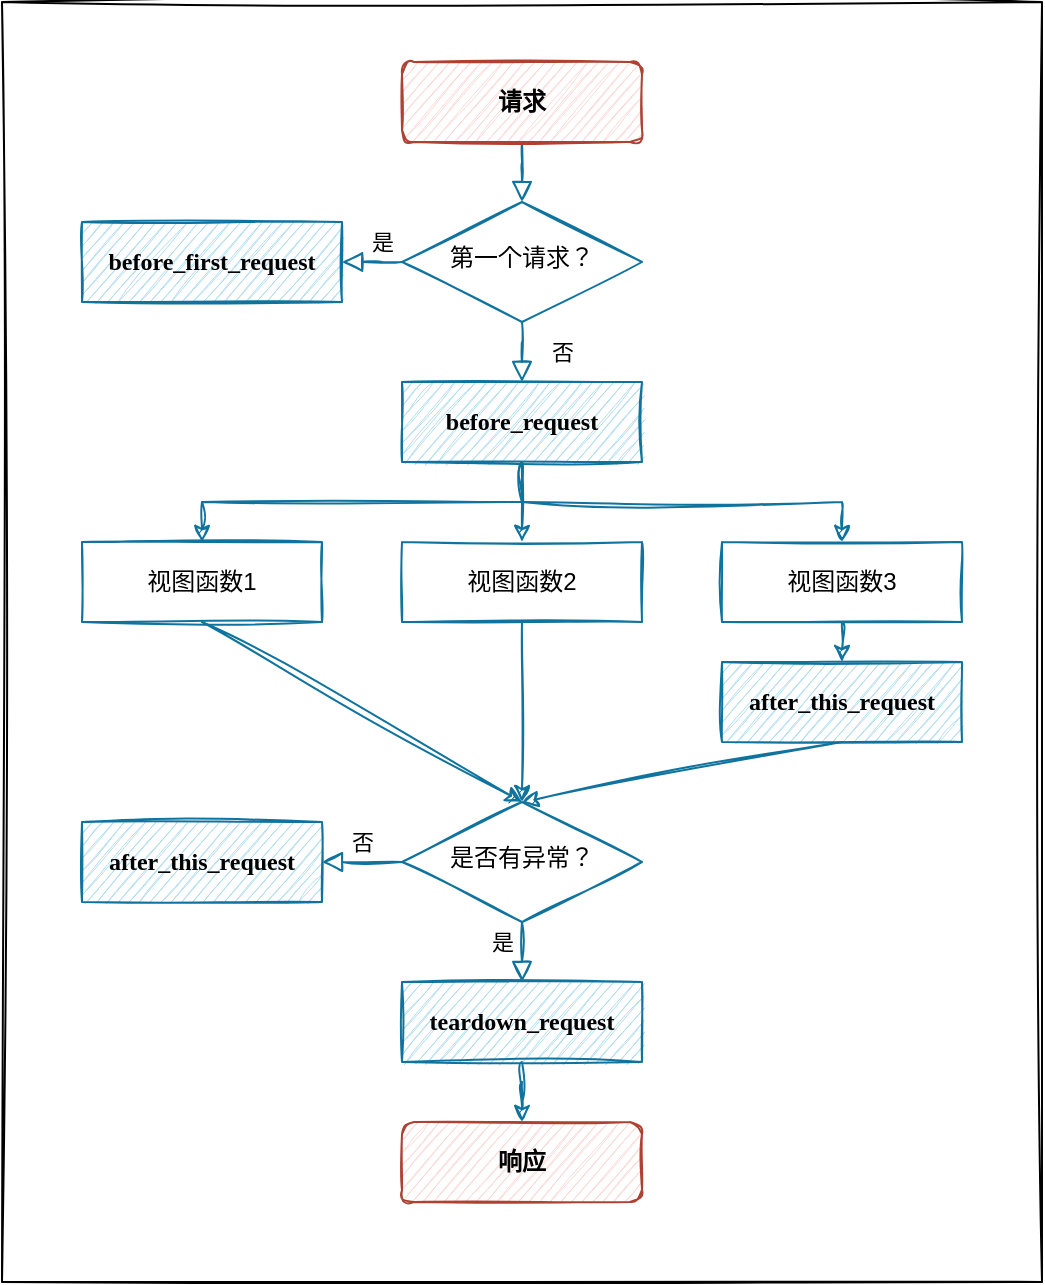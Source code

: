 <mxfile version="20.4.0" type="device"><diagram id="C5RBs43oDa-KdzZeNtuy" name="Page-1"><mxGraphModel dx="1483" dy="766" grid="1" gridSize="10" guides="1" tooltips="1" connect="1" arrows="1" fold="1" page="1" pageScale="1" pageWidth="827" pageHeight="1169" math="0" shadow="0"><root><mxCell id="WIyWlLk6GJQsqaUBKTNV-0"/><mxCell id="WIyWlLk6GJQsqaUBKTNV-1" parent="WIyWlLk6GJQsqaUBKTNV-0"/><mxCell id="WIyWlLk6GJQsqaUBKTNV-2" value="" style="rounded=0;html=1;jettySize=auto;orthogonalLoop=1;fontSize=11;endArrow=block;endFill=0;endSize=8;strokeWidth=1;shadow=0;labelBackgroundColor=none;edgeStyle=orthogonalEdgeStyle;sketch=1;fillColor=#b1ddf0;strokeColor=#10739e;" parent="WIyWlLk6GJQsqaUBKTNV-1" source="WIyWlLk6GJQsqaUBKTNV-3" target="WIyWlLk6GJQsqaUBKTNV-6" edge="1"><mxGeometry relative="1" as="geometry"/></mxCell><mxCell id="WIyWlLk6GJQsqaUBKTNV-3" value="请求" style="rounded=1;whiteSpace=wrap;html=1;fontSize=12;glass=0;strokeWidth=1;shadow=0;sketch=1;fontStyle=1;fillColor=#fad9d5;strokeColor=#ae4132;" parent="WIyWlLk6GJQsqaUBKTNV-1" vertex="1"><mxGeometry x="360" y="70" width="120" height="40" as="geometry"/></mxCell><mxCell id="WIyWlLk6GJQsqaUBKTNV-4" value="否" style="rounded=0;html=1;jettySize=auto;orthogonalLoop=1;fontSize=11;endArrow=block;endFill=0;endSize=8;strokeWidth=1;shadow=0;labelBackgroundColor=none;edgeStyle=orthogonalEdgeStyle;sketch=1;entryX=0.5;entryY=0;entryDx=0;entryDy=0;fillColor=#b1ddf0;strokeColor=#10739e;" parent="WIyWlLk6GJQsqaUBKTNV-1" source="WIyWlLk6GJQsqaUBKTNV-6" target="1mlN96zwC4c0GQwCLOPl-0" edge="1"><mxGeometry y="-20" relative="1" as="geometry"><mxPoint as="offset"/><mxPoint x="430" y="340" as="targetPoint"/><Array as="points"/></mxGeometry></mxCell><mxCell id="WIyWlLk6GJQsqaUBKTNV-5" value="是" style="edgeStyle=orthogonalEdgeStyle;rounded=0;html=1;jettySize=auto;orthogonalLoop=1;fontSize=11;endArrow=block;endFill=0;endSize=8;strokeWidth=1;shadow=0;labelBackgroundColor=none;sketch=1;fillColor=#b1ddf0;strokeColor=#10739e;" parent="WIyWlLk6GJQsqaUBKTNV-1" source="WIyWlLk6GJQsqaUBKTNV-6" target="WIyWlLk6GJQsqaUBKTNV-7" edge="1"><mxGeometry x="0.202" y="-10" relative="1" as="geometry"><mxPoint as="offset"/></mxGeometry></mxCell><mxCell id="WIyWlLk6GJQsqaUBKTNV-6" value="第一个请求？" style="rhombus;whiteSpace=wrap;html=1;shadow=0;fontFamily=Helvetica;fontSize=12;align=center;strokeWidth=1;spacing=6;spacingTop=-4;sketch=1;fillColor=none;strokeColor=#10739e;" parent="WIyWlLk6GJQsqaUBKTNV-1" vertex="1"><mxGeometry x="360" y="140" width="120" height="60" as="geometry"/></mxCell><mxCell id="WIyWlLk6GJQsqaUBKTNV-7" value="before_first_request" style="rounded=0;whiteSpace=wrap;html=1;fontSize=12;glass=0;strokeWidth=1;shadow=0;sketch=1;fontFamily=Comic Sans MS;fontStyle=1;fillColor=#b1ddf0;strokeColor=#10739e;" parent="WIyWlLk6GJQsqaUBKTNV-1" vertex="1"><mxGeometry x="200" y="150" width="130" height="40" as="geometry"/></mxCell><mxCell id="WIyWlLk6GJQsqaUBKTNV-8" value="否" style="rounded=0;html=1;jettySize=auto;orthogonalLoop=1;fontSize=11;endArrow=block;endFill=0;endSize=8;strokeWidth=1;shadow=0;labelBackgroundColor=none;edgeStyle=orthogonalEdgeStyle;sketch=1;entryX=1;entryY=0.5;entryDx=0;entryDy=0;fillColor=#b1ddf0;strokeColor=#10739e;" parent="WIyWlLk6GJQsqaUBKTNV-1" source="WIyWlLk6GJQsqaUBKTNV-10" target="1mlN96zwC4c0GQwCLOPl-18" edge="1"><mxGeometry y="-10" relative="1" as="geometry"><mxPoint as="offset"/><mxPoint x="727" y="270" as="targetPoint"/><Array as="points"/></mxGeometry></mxCell><mxCell id="WIyWlLk6GJQsqaUBKTNV-10" value="是否有异常？" style="rhombus;whiteSpace=wrap;html=1;shadow=0;fontFamily=Helvetica;fontSize=12;align=center;strokeWidth=1;spacing=6;spacingTop=-4;sketch=1;fillColor=none;strokeColor=#10739e;" parent="WIyWlLk6GJQsqaUBKTNV-1" vertex="1"><mxGeometry x="360" y="440" width="120" height="60" as="geometry"/></mxCell><mxCell id="WIyWlLk6GJQsqaUBKTNV-11" value="响应" style="rounded=1;whiteSpace=wrap;html=1;fontSize=12;glass=0;strokeWidth=1;shadow=0;sketch=1;fontStyle=1;fillColor=#fad9d5;strokeColor=#ae4132;" parent="WIyWlLk6GJQsqaUBKTNV-1" vertex="1"><mxGeometry x="360" y="600" width="120" height="40" as="geometry"/></mxCell><mxCell id="1mlN96zwC4c0GQwCLOPl-7" value="" style="edgeStyle=orthogonalEdgeStyle;rounded=0;sketch=1;hachureGap=4;jiggle=2;orthogonalLoop=1;jettySize=auto;html=1;fontFamily=Comic Sans MS;fontSize=16;fillColor=#b1ddf0;strokeColor=#10739e;" edge="1" parent="WIyWlLk6GJQsqaUBKTNV-1" source="1mlN96zwC4c0GQwCLOPl-0" target="1mlN96zwC4c0GQwCLOPl-2"><mxGeometry relative="1" as="geometry"/></mxCell><mxCell id="1mlN96zwC4c0GQwCLOPl-0" value="before_request" style="rounded=0;whiteSpace=wrap;html=1;fontSize=12;glass=0;strokeWidth=1;shadow=0;sketch=1;fontFamily=Comic Sans MS;fontStyle=1;fillColor=#b1ddf0;strokeColor=#10739e;" vertex="1" parent="WIyWlLk6GJQsqaUBKTNV-1"><mxGeometry x="360" y="230" width="120" height="40" as="geometry"/></mxCell><mxCell id="1mlN96zwC4c0GQwCLOPl-1" value="视图函数1" style="rounded=0;whiteSpace=wrap;html=1;fontSize=12;glass=0;strokeWidth=1;shadow=0;sketch=1;fillColor=none;strokeColor=#10739e;" vertex="1" parent="WIyWlLk6GJQsqaUBKTNV-1"><mxGeometry x="200" y="310" width="120" height="40" as="geometry"/></mxCell><mxCell id="1mlN96zwC4c0GQwCLOPl-2" value="视图函数2" style="rounded=0;whiteSpace=wrap;html=1;fontSize=12;glass=0;strokeWidth=1;shadow=0;sketch=1;fillColor=none;strokeColor=#10739e;" vertex="1" parent="WIyWlLk6GJQsqaUBKTNV-1"><mxGeometry x="360" y="310" width="120" height="40" as="geometry"/></mxCell><mxCell id="1mlN96zwC4c0GQwCLOPl-11" value="" style="edgeStyle=orthogonalEdgeStyle;rounded=0;sketch=1;hachureGap=4;jiggle=2;orthogonalLoop=1;jettySize=auto;html=1;fontFamily=Comic Sans MS;fontSize=16;fillColor=#b1ddf0;strokeColor=#10739e;" edge="1" parent="WIyWlLk6GJQsqaUBKTNV-1" source="1mlN96zwC4c0GQwCLOPl-3"><mxGeometry relative="1" as="geometry"><mxPoint x="580" y="370.0" as="targetPoint"/></mxGeometry></mxCell><mxCell id="1mlN96zwC4c0GQwCLOPl-3" value="视图函数3" style="rounded=0;whiteSpace=wrap;html=1;fontSize=12;glass=0;strokeWidth=1;shadow=0;sketch=1;fillColor=none;strokeColor=#10739e;" vertex="1" parent="WIyWlLk6GJQsqaUBKTNV-1"><mxGeometry x="520" y="310" width="120" height="40" as="geometry"/></mxCell><mxCell id="1mlN96zwC4c0GQwCLOPl-8" value="" style="edgeStyle=orthogonalEdgeStyle;rounded=0;sketch=1;hachureGap=4;jiggle=2;orthogonalLoop=1;jettySize=auto;html=1;fontFamily=Comic Sans MS;fontSize=16;entryX=0.5;entryY=0;entryDx=0;entryDy=0;exitX=0.5;exitY=1;exitDx=0;exitDy=0;fillColor=#b1ddf0;strokeColor=#10739e;" edge="1" parent="WIyWlLk6GJQsqaUBKTNV-1" source="1mlN96zwC4c0GQwCLOPl-0" target="1mlN96zwC4c0GQwCLOPl-1"><mxGeometry relative="1" as="geometry"><mxPoint x="430" y="280" as="sourcePoint"/><mxPoint x="430" y="320" as="targetPoint"/><Array as="points"><mxPoint x="420" y="290"/><mxPoint x="260" y="290"/></Array></mxGeometry></mxCell><mxCell id="1mlN96zwC4c0GQwCLOPl-9" value="" style="edgeStyle=orthogonalEdgeStyle;rounded=0;sketch=1;hachureGap=4;jiggle=2;orthogonalLoop=1;jettySize=auto;html=1;fontFamily=Comic Sans MS;fontSize=16;entryX=0.5;entryY=0;entryDx=0;entryDy=0;exitX=0.5;exitY=1;exitDx=0;exitDy=0;fillColor=#b1ddf0;strokeColor=#10739e;" edge="1" parent="WIyWlLk6GJQsqaUBKTNV-1" source="1mlN96zwC4c0GQwCLOPl-0" target="1mlN96zwC4c0GQwCLOPl-3"><mxGeometry relative="1" as="geometry"><mxPoint x="430" y="280" as="sourcePoint"/><mxPoint x="330" y="320" as="targetPoint"/><Array as="points"><mxPoint x="420" y="290"/><mxPoint x="580" y="290"/></Array></mxGeometry></mxCell><mxCell id="1mlN96zwC4c0GQwCLOPl-10" value="after_this_request" style="rounded=0;whiteSpace=wrap;html=1;fontSize=12;glass=0;strokeWidth=1;shadow=0;sketch=1;fontFamily=Comic Sans MS;fontStyle=1;fillColor=#b1ddf0;strokeColor=#10739e;" vertex="1" parent="WIyWlLk6GJQsqaUBKTNV-1"><mxGeometry x="520" y="370" width="120" height="40" as="geometry"/></mxCell><mxCell id="1mlN96zwC4c0GQwCLOPl-15" value="" style="endArrow=classic;html=1;rounded=0;sketch=1;hachureGap=4;jiggle=2;fontFamily=Comic Sans MS;fontSize=16;exitX=0.5;exitY=1;exitDx=0;exitDy=0;entryX=0.5;entryY=0;entryDx=0;entryDy=0;fillColor=#b1ddf0;strokeColor=#10739e;" edge="1" parent="WIyWlLk6GJQsqaUBKTNV-1" source="1mlN96zwC4c0GQwCLOPl-1" target="WIyWlLk6GJQsqaUBKTNV-10"><mxGeometry width="50" height="50" relative="1" as="geometry"><mxPoint x="250" y="460" as="sourcePoint"/><mxPoint x="560" y="370" as="targetPoint"/></mxGeometry></mxCell><mxCell id="1mlN96zwC4c0GQwCLOPl-16" value="" style="endArrow=classic;html=1;rounded=0;sketch=1;hachureGap=4;jiggle=2;fontFamily=Comic Sans MS;fontSize=16;exitX=0.5;exitY=1;exitDx=0;exitDy=0;entryX=0.5;entryY=0;entryDx=0;entryDy=0;fillColor=#b1ddf0;strokeColor=#10739e;" edge="1" parent="WIyWlLk6GJQsqaUBKTNV-1" source="1mlN96zwC4c0GQwCLOPl-2" target="WIyWlLk6GJQsqaUBKTNV-10"><mxGeometry width="50" height="50" relative="1" as="geometry"><mxPoint x="290" y="390" as="sourcePoint"/><mxPoint x="420" y="510" as="targetPoint"/></mxGeometry></mxCell><mxCell id="1mlN96zwC4c0GQwCLOPl-17" value="" style="endArrow=classic;html=1;rounded=0;sketch=1;hachureGap=4;jiggle=2;fontFamily=Comic Sans MS;fontSize=16;exitX=0.5;exitY=1;exitDx=0;exitDy=0;entryX=0.5;entryY=0;entryDx=0;entryDy=0;fillColor=#b1ddf0;strokeColor=#10739e;" edge="1" parent="WIyWlLk6GJQsqaUBKTNV-1" source="1mlN96zwC4c0GQwCLOPl-10" target="WIyWlLk6GJQsqaUBKTNV-10"><mxGeometry width="50" height="50" relative="1" as="geometry"><mxPoint x="300" y="400" as="sourcePoint"/><mxPoint x="440" y="530" as="targetPoint"/></mxGeometry></mxCell><mxCell id="1mlN96zwC4c0GQwCLOPl-18" value="after_this_request" style="rounded=0;whiteSpace=wrap;html=1;fontSize=12;glass=0;strokeWidth=1;shadow=0;sketch=1;fontFamily=Comic Sans MS;fontStyle=1;fillColor=#b1ddf0;strokeColor=#10739e;" vertex="1" parent="WIyWlLk6GJQsqaUBKTNV-1"><mxGeometry x="200" y="450" width="120" height="40" as="geometry"/></mxCell><mxCell id="1mlN96zwC4c0GQwCLOPl-19" value="是" style="rounded=0;html=1;jettySize=auto;orthogonalLoop=1;fontSize=11;endArrow=block;endFill=0;endSize=8;strokeWidth=1;shadow=0;labelBackgroundColor=none;edgeStyle=orthogonalEdgeStyle;sketch=1;exitX=0.5;exitY=1;exitDx=0;exitDy=0;entryX=0.5;entryY=0;entryDx=0;entryDy=0;fillColor=#b1ddf0;strokeColor=#10739e;" edge="1" parent="WIyWlLk6GJQsqaUBKTNV-1" source="WIyWlLk6GJQsqaUBKTNV-10" target="1mlN96zwC4c0GQwCLOPl-20"><mxGeometry x="-0.333" y="-10" relative="1" as="geometry"><mxPoint as="offset"/><mxPoint x="370" y="520" as="sourcePoint"/><mxPoint x="420" y="580" as="targetPoint"/><Array as="points"/></mxGeometry></mxCell><mxCell id="1mlN96zwC4c0GQwCLOPl-21" value="" style="edgeStyle=orthogonalEdgeStyle;rounded=0;sketch=1;hachureGap=4;jiggle=2;orthogonalLoop=1;jettySize=auto;html=1;fontFamily=Comic Sans MS;fontSize=16;fillColor=#b1ddf0;strokeColor=#10739e;" edge="1" parent="WIyWlLk6GJQsqaUBKTNV-1" source="1mlN96zwC4c0GQwCLOPl-20" target="WIyWlLk6GJQsqaUBKTNV-11"><mxGeometry relative="1" as="geometry"/></mxCell><mxCell id="1mlN96zwC4c0GQwCLOPl-20" value="teardown_request" style="rounded=0;whiteSpace=wrap;html=1;fontSize=12;glass=0;strokeWidth=1;shadow=0;sketch=1;fontFamily=Comic Sans MS;fontStyle=1;fillColor=#b1ddf0;strokeColor=#10739e;" vertex="1" parent="WIyWlLk6GJQsqaUBKTNV-1"><mxGeometry x="360" y="530" width="120" height="40" as="geometry"/></mxCell><mxCell id="1mlN96zwC4c0GQwCLOPl-24" value="" style="whiteSpace=wrap;html=1;rounded=0;shadow=0;glass=0;sketch=1;hachureGap=4;jiggle=2;fontFamily=Architects Daughter;fontSource=https%3A%2F%2Ffonts.googleapis.com%2Fcss%3Ffamily%3DArchitects%2BDaughter;fontSize=20;fillColor=none;" vertex="1" parent="WIyWlLk6GJQsqaUBKTNV-1"><mxGeometry x="160" y="40" width="520" height="640" as="geometry"/></mxCell></root></mxGraphModel></diagram></mxfile>